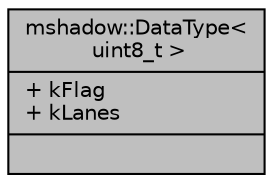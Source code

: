 digraph "mshadow::DataType&lt; uint8_t &gt;"
{
 // LATEX_PDF_SIZE
  edge [fontname="Helvetica",fontsize="10",labelfontname="Helvetica",labelfontsize="10"];
  node [fontname="Helvetica",fontsize="10",shape=record];
  Node1 [label="{mshadow::DataType\<\l uint8_t \>\n|+ kFlag\l+ kLanes\l|}",height=0.2,width=0.4,color="black", fillcolor="grey75", style="filled", fontcolor="black",tooltip=" "];
}
